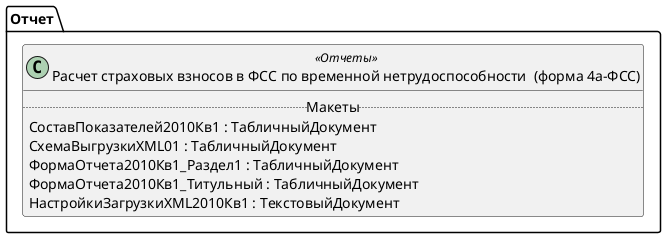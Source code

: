 ﻿@startuml РегламентированныйОтчет4аФСС
'!include templates.wsd
'..\include templates.wsd
class Отчет.РегламентированныйОтчет4аФСС as "Расчет страховых взносов в ФСС по временной нетрудоспособности  (форма 4а-ФСС)" <<Отчеты>>
{
..Макеты..
СоставПоказателей2010Кв1 : ТабличныйДокумент
СхемаВыгрузкиXML01 : ТабличныйДокумент
ФормаОтчета2010Кв1_Раздел1 : ТабличныйДокумент
ФормаОтчета2010Кв1_Титульный : ТабличныйДокумент
НастройкиЗагрузкиXML2010Кв1 : ТекстовыйДокумент
}
@enduml
